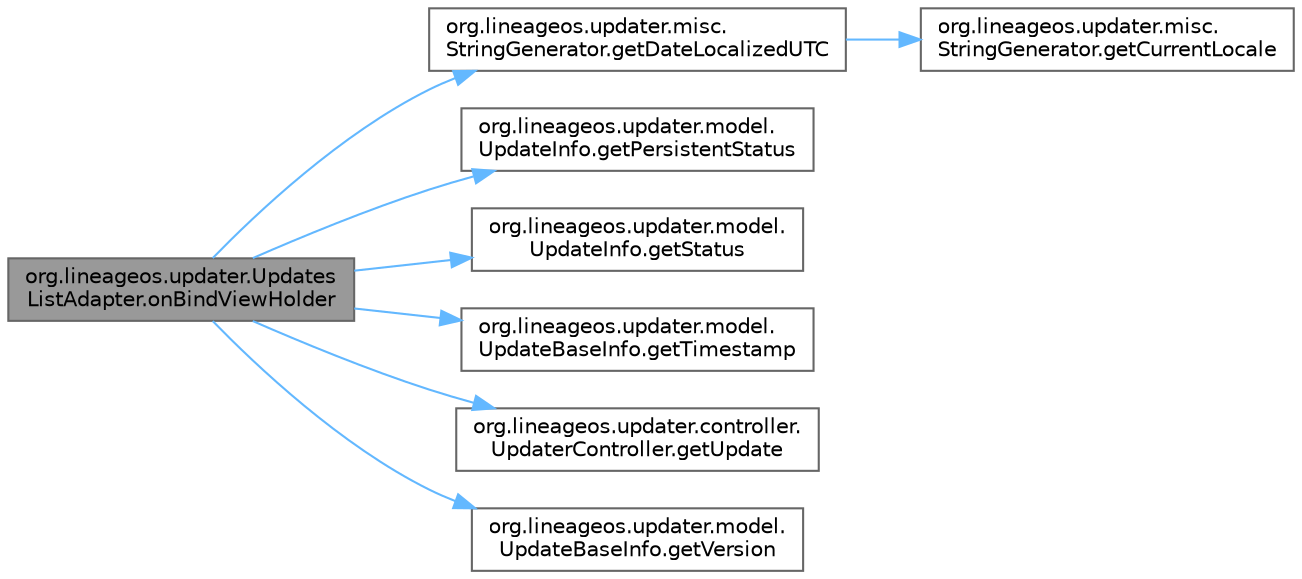 digraph "org.lineageos.updater.UpdatesListAdapter.onBindViewHolder"
{
 // LATEX_PDF_SIZE
  bgcolor="transparent";
  edge [fontname=Helvetica,fontsize=10,labelfontname=Helvetica,labelfontsize=10];
  node [fontname=Helvetica,fontsize=10,shape=box,height=0.2,width=0.4];
  rankdir="LR";
  Node1 [label="org.lineageos.updater.Updates\lListAdapter.onBindViewHolder",height=0.2,width=0.4,color="gray40", fillcolor="grey60", style="filled", fontcolor="black",tooltip=" "];
  Node1 -> Node2 [color="steelblue1",style="solid"];
  Node2 [label="org.lineageos.updater.misc.\lStringGenerator.getDateLocalizedUTC",height=0.2,width=0.4,color="grey40", fillcolor="white", style="filled",URL="$classorg_1_1lineageos_1_1updater_1_1misc_1_1_string_generator.html#a275bb5a3bf6245d31d9637dc9fad4448",tooltip=" "];
  Node2 -> Node3 [color="steelblue1",style="solid"];
  Node3 [label="org.lineageos.updater.misc.\lStringGenerator.getCurrentLocale",height=0.2,width=0.4,color="grey40", fillcolor="white", style="filled",URL="$classorg_1_1lineageos_1_1updater_1_1misc_1_1_string_generator.html#ac7a0eee1d0057a0c89c685bfcd5c92df",tooltip=" "];
  Node1 -> Node4 [color="steelblue1",style="solid"];
  Node4 [label="org.lineageos.updater.model.\lUpdateInfo.getPersistentStatus",height=0.2,width=0.4,color="grey40", fillcolor="white", style="filled",URL="$interfaceorg_1_1lineageos_1_1updater_1_1model_1_1_update_info.html#a828a1fea5b309b241bd6bd31609970f8",tooltip=" "];
  Node1 -> Node5 [color="steelblue1",style="solid"];
  Node5 [label="org.lineageos.updater.model.\lUpdateInfo.getStatus",height=0.2,width=0.4,color="grey40", fillcolor="white", style="filled",URL="$interfaceorg_1_1lineageos_1_1updater_1_1model_1_1_update_info.html#a64bc1aee46da5b186740cf1632157be4",tooltip=" "];
  Node1 -> Node6 [color="steelblue1",style="solid"];
  Node6 [label="org.lineageos.updater.model.\lUpdateBaseInfo.getTimestamp",height=0.2,width=0.4,color="grey40", fillcolor="white", style="filled",URL="$interfaceorg_1_1lineageos_1_1updater_1_1model_1_1_update_base_info.html#a986afc0678f9135696e25f3f1561704c",tooltip=" "];
  Node1 -> Node7 [color="steelblue1",style="solid"];
  Node7 [label="org.lineageos.updater.controller.\lUpdaterController.getUpdate",height=0.2,width=0.4,color="grey40", fillcolor="white", style="filled",URL="$classorg_1_1lineageos_1_1updater_1_1controller_1_1_updater_controller.html#a0fbc716658455e3a8d164e9a417feaec",tooltip=" "];
  Node1 -> Node8 [color="steelblue1",style="solid"];
  Node8 [label="org.lineageos.updater.model.\lUpdateBaseInfo.getVersion",height=0.2,width=0.4,color="grey40", fillcolor="white", style="filled",URL="$interfaceorg_1_1lineageos_1_1updater_1_1model_1_1_update_base_info.html#a369407f3f3deb5bc5f62e4889829d9d2",tooltip=" "];
}
